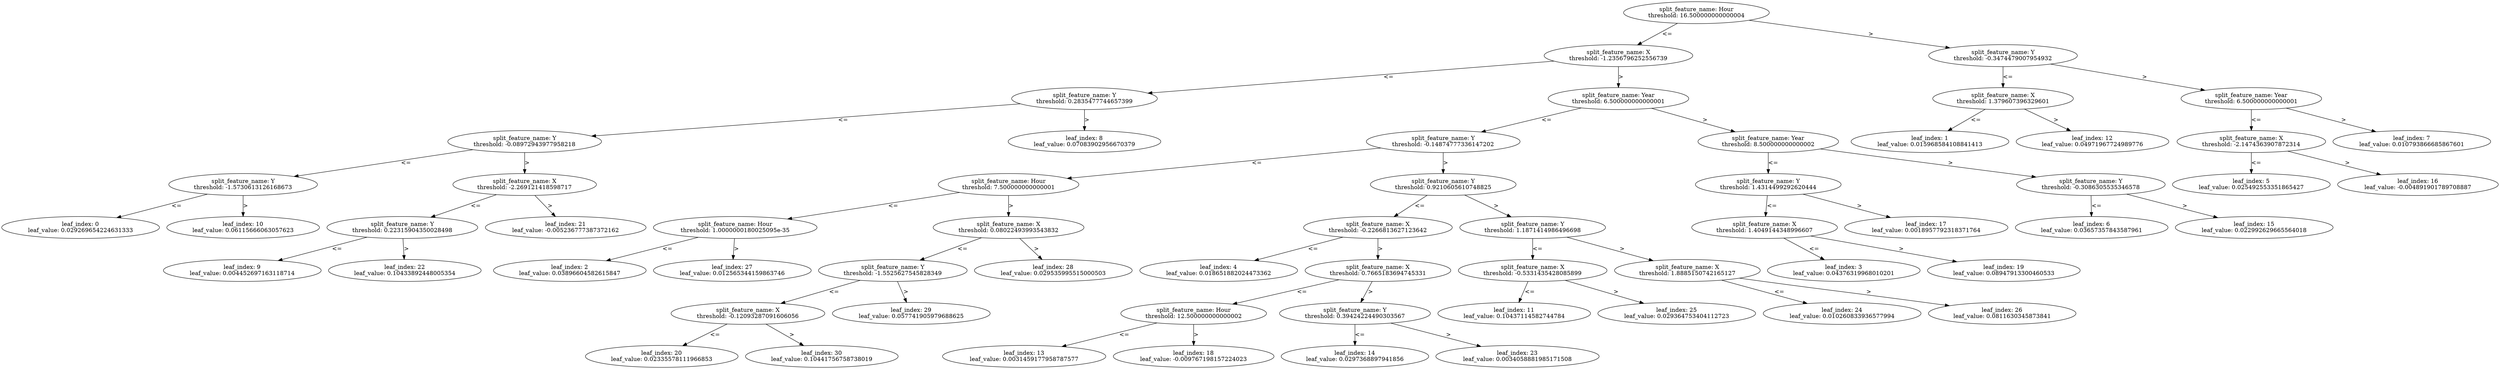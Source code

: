 digraph "Finale Baum" {
	split0 [label="split_feature_name: Hour\nthreshold: 16.500000000000004"]
	split1 [label="split_feature_name: X\nthreshold: -1.2356796252556739"]
	split7 [label="split_feature_name: Y\nthreshold: 0.2835477744657399"]
	split8 [label="split_feature_name: Y\nthreshold: -0.08972943977958218"]
	split9 [label="split_feature_name: Y\nthreshold: -1.5730613126168673"]
	leaf0 [label="leaf_index: 0\nleaf_value: 0.029269654224631333"]
	split9 -> leaf0 [label="<="]
	leaf10 [label="leaf_index: 10\nleaf_value: 0.06115666063057623"]
	split9 -> leaf10 [label=">"]
	split8 -> split9 [label="<="]
	split20 [label="split_feature_name: X\nthreshold: -2.269121418598717"]
	split21 [label="split_feature_name: Y\nthreshold: 0.22315904350028498"]
	leaf9 [label="leaf_index: 9\nleaf_value: 0.004452697163118714"]
	split21 -> leaf9 [label="<="]
	leaf22 [label="leaf_index: 22\nleaf_value: 0.10433892448005354"]
	split21 -> leaf22 [label=">"]
	split20 -> split21 [label="<="]
	leaf21 [label="leaf_index: 21\nleaf_value: -0.005236777387372162"]
	split20 -> leaf21 [label=">"]
	split8 -> split20 [label=">"]
	split7 -> split8 [label="<="]
	leaf8 [label="leaf_index: 8\nleaf_value: 0.07083902956670379"]
	split7 -> leaf8 [label=">"]
	split1 -> split7 [label="<="]
	split2 [label="split_feature_name: Year\nthreshold: 6.500000000000001"]
	split3 [label="split_feature_name: Y\nthreshold: -0.14874777336147202"]
	split19 [label="split_feature_name: Hour\nthreshold: 7.500000000000001"]
	split26 [label="split_feature_name: Hour\nthreshold: 1.0000000180025095e-35"]
	leaf2 [label="leaf_index: 2\nleaf_value: 0.03896604582615847"]
	split26 -> leaf2 [label="<="]
	leaf27 [label="leaf_index: 27\nleaf_value: 0.012565344159863746"]
	split26 -> leaf27 [label=">"]
	split19 -> split26 [label="<="]
	split27 [label="split_feature_name: X\nthreshold: 0.08022493993543832"]
	split28 [label="split_feature_name: Y\nthreshold: -1.5525627545828349"]
	split29 [label="split_feature_name: X\nthreshold: -0.12093287091606056"]
	leaf20 [label="leaf_index: 20\nleaf_value: 0.02335578111966853"]
	split29 -> leaf20 [label="<="]
	leaf30 [label="leaf_index: 30\nleaf_value: 0.10441756758738019"]
	split29 -> leaf30 [label=">"]
	split28 -> split29 [label="<="]
	leaf29 [label="leaf_index: 29\nleaf_value: 0.057741905979688625"]
	split28 -> leaf29 [label=">"]
	split27 -> split28 [label="<="]
	leaf28 [label="leaf_index: 28\nleaf_value: 0.029535995515000503"]
	split27 -> leaf28 [label=">"]
	split19 -> split27 [label=">"]
	split3 -> split19 [label="<="]
	split10 [label="split_feature_name: Y\nthreshold: 0.9210605610748825"]
	split12 [label="split_feature_name: X\nthreshold: -0.2266813627123642"]
	leaf4 [label="leaf_index: 4\nleaf_value: 0.018651882024473362"]
	split12 -> leaf4 [label="<="]
	split13 [label="split_feature_name: X\nthreshold: 0.7665183694745331"]
	split17 [label="split_feature_name: Hour\nthreshold: 12.500000000000002"]
	leaf13 [label="leaf_index: 13\nleaf_value: 0.0031459177958787577"]
	split17 -> leaf13 [label="<="]
	leaf18 [label="leaf_index: 18\nleaf_value: -0.009767198157224023"]
	split17 -> leaf18 [label=">"]
	split13 -> split17 [label="<="]
	split22 [label="split_feature_name: Y\nthreshold: 0.39424224490303567"]
	leaf14 [label="leaf_index: 14\nleaf_value: 0.0297368897941856"]
	split22 -> leaf14 [label="<="]
	leaf23 [label="leaf_index: 23\nleaf_value: 0.0034058881985171508"]
	split22 -> leaf23 [label=">"]
	split13 -> split22 [label=">"]
	split12 -> split13 [label=">"]
	split10 -> split12 [label="<="]
	split23 [label="split_feature_name: Y\nthreshold: 1.1871414986496698"]
	split24 [label="split_feature_name: X\nthreshold: -0.5331435428085899"]
	leaf11 [label="leaf_index: 11\nleaf_value: 0.10437114582744784"]
	split24 -> leaf11 [label="<="]
	leaf25 [label="leaf_index: 25\nleaf_value: 0.029364753404112723"]
	split24 -> leaf25 [label=">"]
	split23 -> split24 [label="<="]
	split25 [label="split_feature_name: X\nthreshold: 1.8885150742165127"]
	leaf24 [label="leaf_index: 24\nleaf_value: 0.010260833936577994"]
	split25 -> leaf24 [label="<="]
	leaf26 [label="leaf_index: 26\nleaf_value: 0.0811630345873841"]
	split25 -> leaf26 [label=">"]
	split23 -> split25 [label=">"]
	split10 -> split23 [label=">"]
	split3 -> split10 [label=">"]
	split2 -> split3 [label="<="]
	split5 [label="split_feature_name: Year\nthreshold: 8.500000000000002"]
	split16 [label="split_feature_name: Y\nthreshold: 1.4314499292620444"]
	split18 [label="split_feature_name: X\nthreshold: 1.4049144348996607"]
	leaf3 [label="leaf_index: 3\nleaf_value: 0.04376319968010201"]
	split18 -> leaf3 [label="<="]
	leaf19 [label="leaf_index: 19\nleaf_value: 0.08947913300460533"]
	split18 -> leaf19 [label=">"]
	split16 -> split18 [label="<="]
	leaf17 [label="leaf_index: 17\nleaf_value: 0.0018957792318371764"]
	split16 -> leaf17 [label=">"]
	split5 -> split16 [label="<="]
	split14 [label="split_feature_name: Y\nthreshold: -0.3086305535346578"]
	leaf6 [label="leaf_index: 6\nleaf_value: 0.03657357843587961"]
	split14 -> leaf6 [label="<="]
	leaf15 [label="leaf_index: 15\nleaf_value: 0.022992629665564018"]
	split14 -> leaf15 [label=">"]
	split5 -> split14 [label=">"]
	split2 -> split5 [label=">"]
	split1 -> split2 [label=">"]
	split0 -> split1 [label="<="]
	split4 [label="split_feature_name: Y\nthreshold: -0.3474479007954932"]
	split11 [label="split_feature_name: X\nthreshold: 1.379607396329601"]
	leaf1 [label="leaf_index: 1\nleaf_value: 0.015968584108841413"]
	split11 -> leaf1 [label="<="]
	leaf12 [label="leaf_index: 12\nleaf_value: 0.04971967724989776"]
	split11 -> leaf12 [label=">"]
	split4 -> split11 [label="<="]
	split6 [label="split_feature_name: Year\nthreshold: 6.500000000000001"]
	split15 [label="split_feature_name: X\nthreshold: -2.1474363907872314"]
	leaf5 [label="leaf_index: 5\nleaf_value: 0.025492553351865427"]
	split15 -> leaf5 [label="<="]
	leaf16 [label="leaf_index: 16\nleaf_value: -0.004891901789708887"]
	split15 -> leaf16 [label=">"]
	split6 -> split15 [label="<="]
	leaf7 [label="leaf_index: 7\nleaf_value: 0.010793866685867601"]
	split6 -> leaf7 [label=">"]
	split4 -> split6 [label=">"]
	split0 -> split4 [label=">"]
}
